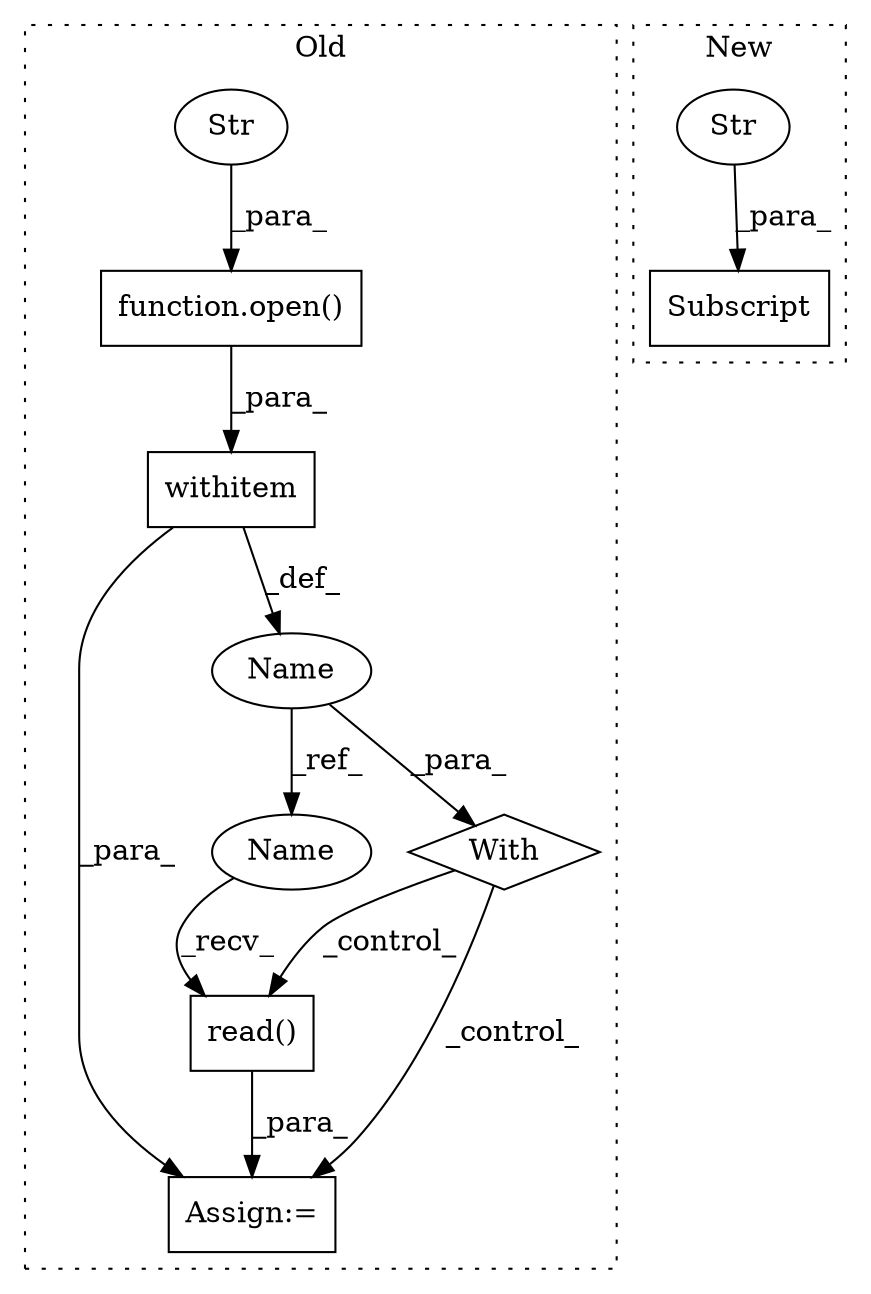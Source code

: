 digraph G {
subgraph cluster0 {
1 [label="read()" a="75" s="1671" l="11" shape="box"];
3 [label="Assign:=" a="68" s="1662" l="3" shape="box"];
5 [label="Name" a="87" s="1632" l="4" shape="ellipse"];
6 [label="With" a="39" s="1599,1608" l="5,50" shape="diamond"];
7 [label="withitem" a="49" s="1604" l="4" shape="box"];
8 [label="function.open()" a="75" s="1604,1627" l="5,1" shape="box"];
9 [label="Str" a="66" s="1624" l="3" shape="ellipse"];
10 [label="Name" a="87" s="1671" l="4" shape="ellipse"];
label = "Old";
style="dotted";
}
subgraph cluster1 {
2 [label="Subscript" a="63" s="1553,0" l="28,0" shape="box"];
4 [label="Str" a="66" s="1565" l="15" shape="ellipse"];
label = "New";
style="dotted";
}
1 -> 3 [label="_para_"];
4 -> 2 [label="_para_"];
5 -> 6 [label="_para_"];
5 -> 10 [label="_ref_"];
6 -> 3 [label="_control_"];
6 -> 1 [label="_control_"];
7 -> 5 [label="_def_"];
7 -> 3 [label="_para_"];
8 -> 7 [label="_para_"];
9 -> 8 [label="_para_"];
10 -> 1 [label="_recv_"];
}